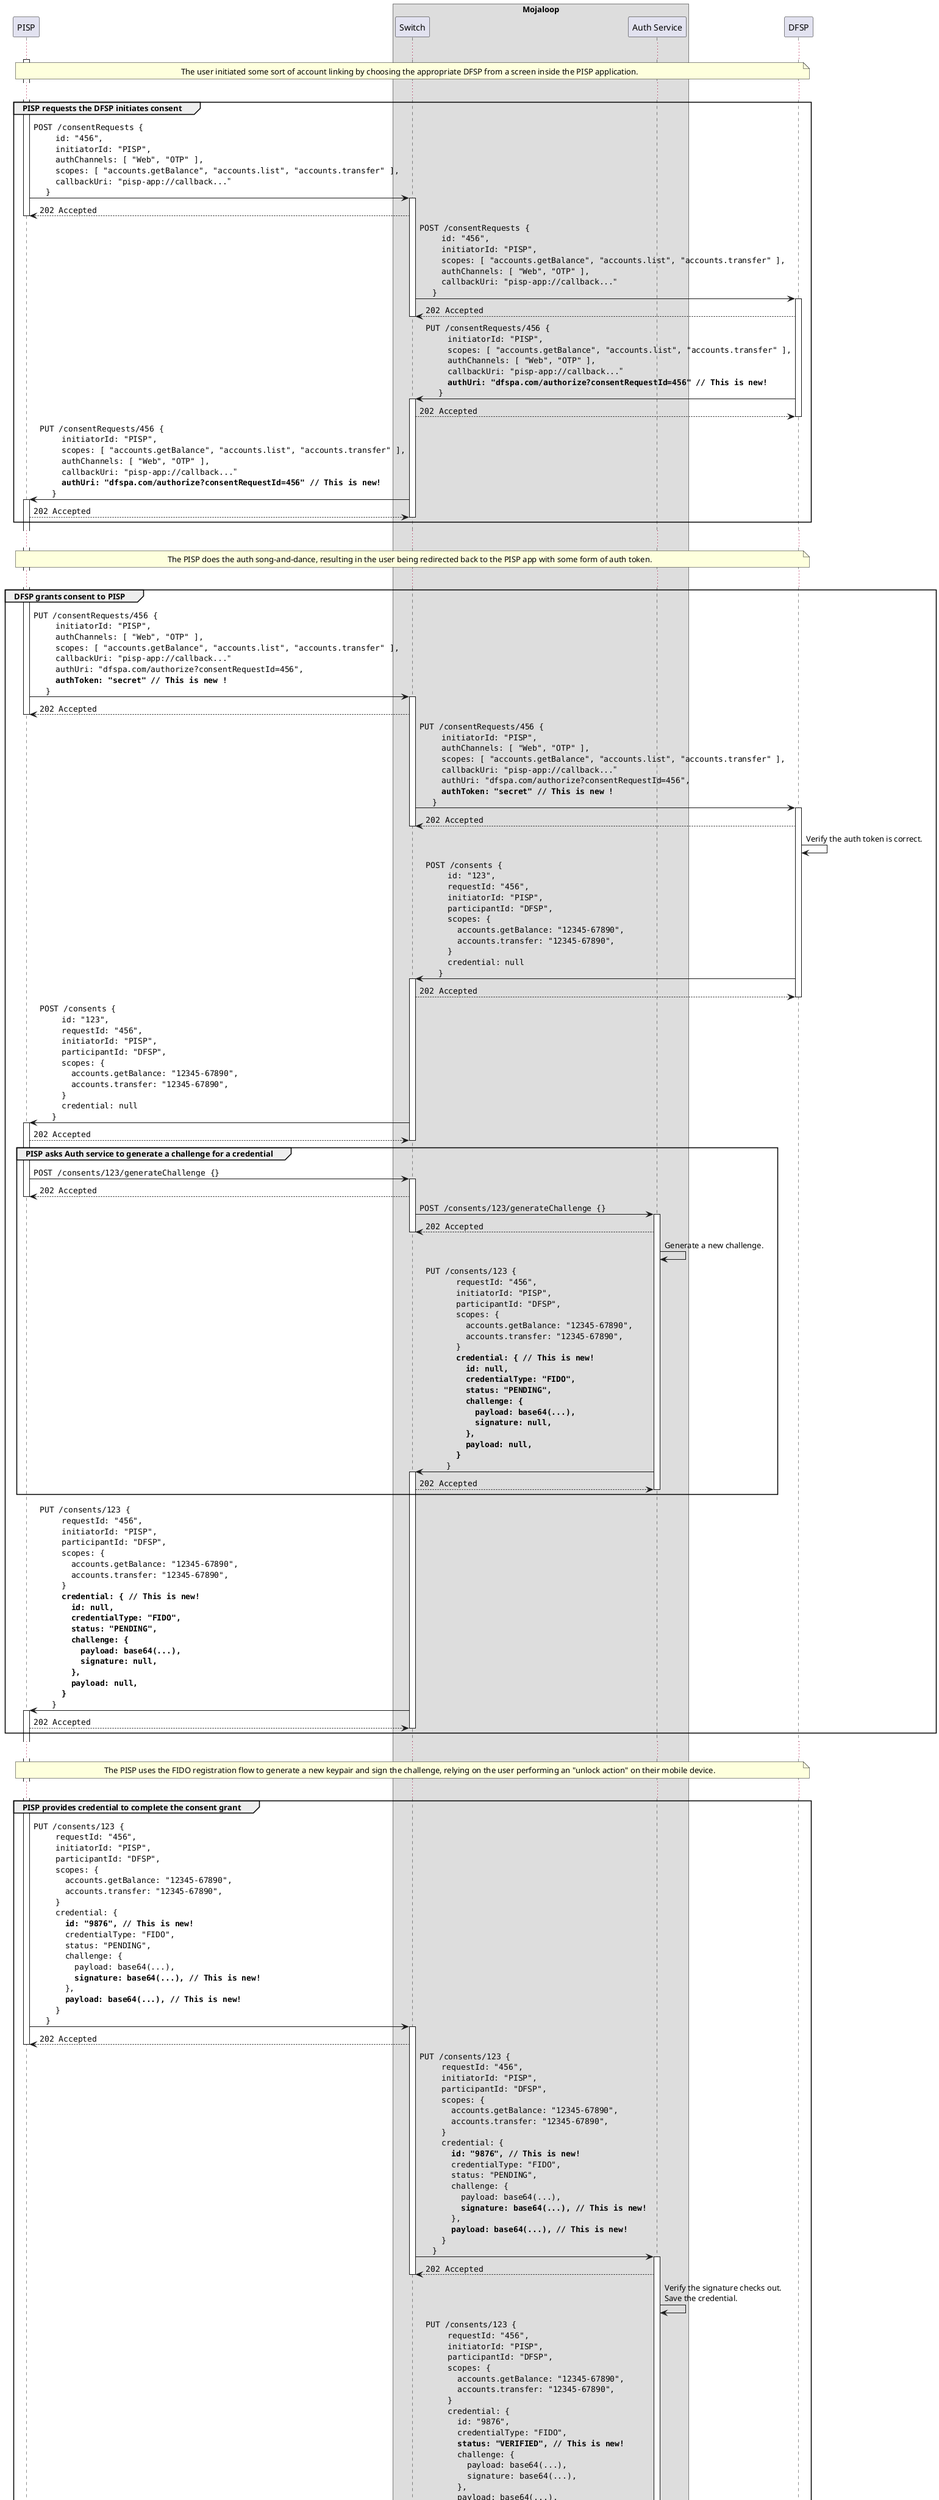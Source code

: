 @startuml linking-complete

!pragma teoz true

participant "PISP" as PISP

box "Mojaloop"
    participant Switch
    participant "Auth Service" as Auth
end box

participant "DFSP" as DFSP

activate PISP

...

note over PISP, DFSP
    The user initiated some sort of account linking by choosing the appropriate DFSP from a screen inside the PISP application.
end note

...

group PISP requests the DFSP initiates consent
    PISP -> Switch ++: ""POST /consentRequests {""\n\
      ""  id: "456",""\n\
      ""  initiatorId: "PISP",""\n\
      ""  authChannels: [ "Web", "OTP" ],""\n\
      ""  scopes: [ "accounts.getBalance", "accounts.list", "accounts.transfer" ],""\n\
      ""  callbackUri: "pisp-app://callback..."""\n\
      ""}""
    Switch --> PISP: ""202 Accepted""
    deactivate PISP

    Switch -> DFSP ++:  ""POST /consentRequests {""\n\
      ""  id: "456",""\n\
      ""  initiatorId: "PISP",""\n\
      ""  scopes: [ "accounts.getBalance", "accounts.list", "accounts.transfer" ],""\n\
      ""  authChannels: [ "Web", "OTP" ],""\n\
      ""  callbackUri: "pisp-app://callback..."""\n\
      ""}""
    DFSP --> Switch: ""202 Accepted""
    deactivate Switch

    DFSP -> Switch ++: ""PUT /consentRequests/456 {""\n\
      ""  initiatorId: "PISP",""\n\
      ""  scopes: [ "accounts.getBalance", "accounts.list", "accounts.transfer" ],""\n\
      ""  authChannels: [ "Web", "OTP" ],""\n\
      ""  callbackUri: "pisp-app://callback..."""\n\
      ""  **authUri: "dfspa.com/authorize?consentRequestId=456" // This is new!**""\n\
      ""}""
    Switch --> DFSP: ""202 Accepted""
    deactivate DFSP

    Switch -> PISP ++: ""PUT /consentRequests/456 {""\n\
      ""  initiatorId: "PISP",""\n\
      ""  scopes: [ "accounts.getBalance", "accounts.list", "accounts.transfer" ],""\n\
      ""  authChannels: [ "Web", "OTP" ],""\n\
      ""  callbackUri: "pisp-app://callback..."""\n\
      ""  **authUri: "dfspa.com/authorize?consentRequestId=456" // This is new!**""\n\
      ""}""
    PISP --> Switch: ""202 Accepted""
    deactivate Switch
end

...

note over PISP, DFSP
    The PISP does the auth song-and-dance, resulting in the user being redirected back to the PISP app with some form of auth token.
end note

...

group DFSP grants consent to PISP
    PISP -> Switch ++: ""PUT /consentRequests/456 {""\n\
      ""  initiatorId: "PISP",""\n\
      ""  authChannels: [ "Web", "OTP" ],""\n\
      ""  scopes: [ "accounts.getBalance", "accounts.list", "accounts.transfer" ],""\n\
      ""  callbackUri: "pisp-app://callback..."""\n\
      ""  authUri: "dfspa.com/authorize?consentRequestId=456",""\n\
      ""  **authToken: "secret" // This is new !**""\n\
      ""}""
    Switch --> PISP: ""202 Accepted""
    deactivate PISP

    Switch -> DFSP ++: ""PUT /consentRequests/456 {""\n\
      ""  initiatorId: "PISP",""\n\
      ""  authChannels: [ "Web", "OTP" ],""\n\
      ""  scopes: [ "accounts.getBalance", "accounts.list", "accounts.transfer" ],""\n\
      ""  callbackUri: "pisp-app://callback..."""\n\
      ""  authUri: "dfspa.com/authorize?consentRequestId=456",""\n\
      ""  **authToken: "secret" // This is new !**""\n\
      ""}""
    DFSP --> Switch: ""202 Accepted""
    deactivate Switch

    DFSP -> DFSP: Verify the auth token is correct.

    DFSP -> Switch ++: ""POST /consents {""\n\
      ""  id: "123",""\n\
      ""  requestId: "456",""\n\
      ""  initiatorId: "PISP",""\n\
      ""  participantId: "DFSP",""\n\
      ""  scopes: {""\n\
      ""    accounts.getBalance: "12345-67890",""\n\
      ""    accounts.transfer: "12345-67890",""\n\
      ""  }""\n\
      ""  credential: null""\n\
      ""}""
    Switch --> DFSP: ""202 Accepted""
    deactivate DFSP

    Switch -> PISP ++: ""POST /consents {""\n\
      ""  id: "123",""\n\
      ""  requestId: "456",""\n\
      ""  initiatorId: "PISP",""\n\
      ""  participantId: "DFSP",""\n\
      ""  scopes: {""\n\
      ""    accounts.getBalance: "12345-67890",""\n\
      ""    accounts.transfer: "12345-67890",""\n\
      ""  }""\n\
      ""  credential: null""\n\
      ""}""
    PISP --> Switch: ""202 Accepted""
    deactivate Switch

    group PISP asks Auth service to generate a challenge for a credential
        PISP -> Switch ++: ""POST /consents/123/generateChallenge {}""
        Switch --> PISP: ""202 Accepted""
        deactivate PISP

        Switch -> Auth ++: ""POST /consents/123/generateChallenge {}""
        Auth --> Switch: ""202 Accepted""
        deactivate Switch

        Auth -> Auth: Generate a new challenge.
        Auth -> Switch ++: ""PUT /consents/123 {""\n\
          ""  requestId: "456",""\n\
          ""  initiatorId: "PISP",""\n\
          ""  participantId: "DFSP",""\n\
          ""  scopes: {""\n\
          ""    accounts.getBalance: "12345-67890",""\n\
          ""    accounts.transfer: "12345-67890",""\n\
          ""  }""\n\
          ""  **credential: { // This is new!**""\n\
          ""    **id: null,**""\n\
          ""    **credentialType: "FIDO",**""\n\
          ""    **status: "PENDING",**""\n\
          ""    **challenge: {**""\n\
          ""      **payload: base64(...),**""\n\
          ""      **signature: null,**""\n\
          ""    **},**""\n\
          ""    **payload: null,**""\n\
          ""  **}**""\n\
          ""}""
        Switch --> Auth: ""202 Accepted""
        deactivate Auth
    end

    Switch -> PISP ++: ""PUT /consents/123 {""\n\
      ""  requestId: "456",""\n\
      ""  initiatorId: "PISP",""\n\
      ""  participantId: "DFSP",""\n\
      ""  scopes: {""\n\
      ""    accounts.getBalance: "12345-67890",""\n\
      ""    accounts.transfer: "12345-67890",""\n\
      ""  }""\n\
      ""  **credential: { // This is new!**""\n\
      ""    **id: null,**""\n\
      ""    **credentialType: "FIDO",**""\n\
      ""    **status: "PENDING",**""\n\
      ""    **challenge: {**""\n\
      ""      **payload: base64(...),**""\n\
      ""      **signature: null,**""\n\
      ""    **},**""\n\
      ""    **payload: null,**""\n\
      ""  **}**""\n\
      ""}""
    PISP --> Switch: ""202 Accepted""
    deactivate Switch
end

...

note over PISP, DFSP
    The PISP uses the FIDO registration flow to generate a new keypair and sign the challenge, relying on the user performing an "unlock action" on their mobile device.
end note

...

group PISP provides credential to complete the consent grant
    PISP -> Switch ++: ""PUT /consents/123 {""\n\
      ""  requestId: "456",""\n\
      ""  initiatorId: "PISP",""\n\
      ""  participantId: "DFSP",""\n\
      ""  scopes: {""\n\
      ""    accounts.getBalance: "12345-67890",""\n\
      ""    accounts.transfer: "12345-67890",""\n\
      ""  }""\n\
      ""  credential: {""\n\
      ""    **id: "9876", // This is new!**""\n\
      ""    credentialType: "FIDO",""\n\
      ""    status: "PENDING",""\n\
      ""    challenge: {""\n\
      ""      payload: base64(...),""\n\
      ""      **signature: base64(...), // This is new!**""\n\
      ""    },""\n\
      ""    **payload: base64(...), // This is new!**""\n\
      ""  }""\n\
      ""}""
    Switch --> PISP: ""202 Accepted""
    deactivate PISP

    Switch -> Auth ++: ""PUT /consents/123 {""\n\
      ""  requestId: "456",""\n\
      ""  initiatorId: "PISP",""\n\
      ""  participantId: "DFSP",""\n\
      ""  scopes: {""\n\
      ""    accounts.getBalance: "12345-67890",""\n\
      ""    accounts.transfer: "12345-67890",""\n\
      ""  }""\n\
      ""  credential: {""\n\
      ""    **id: "9876", // This is new!**""\n\
      ""    credentialType: "FIDO",""\n\
      ""    status: "PENDING",""\n\
      ""    challenge: {""\n\
      ""      payload: base64(...),""\n\
      ""      **signature: base64(...), // This is new!**""\n\
      ""    },""\n\
      ""    **payload: base64(...), // This is new!**""\n\
      ""  }""\n\
      ""}""
    Auth --> Switch: ""202 Accepted""
    deactivate Switch

    Auth -> Auth: Verify the signature checks out.\nSave the credential.
    Auth -> Switch ++: ""PUT /consents/123 {""\n\
      ""  requestId: "456",""\n\
      ""  initiatorId: "PISP",""\n\
      ""  participantId: "DFSP",""\n\
      ""  scopes: {""\n\
      ""    accounts.getBalance: "12345-67890",""\n\
      ""    accounts.transfer: "12345-67890",""\n\
      ""  }""\n\
      ""  credential: {""\n\
      ""    id: "9876",""\n\
      ""    credentialType: "FIDO",""\n\
      ""    **status: "VERIFIED", // This is new!**""\n\
      ""    challenge: {""\n\
      ""      payload: base64(...),""\n\
      ""      signature: base64(...),""\n\
      ""    },""\n\
      ""    payload: base64(...),""\n\
      ""  }""\n\
      ""}""
    Switch --> Auth: ""200 OK""
    deactivate Auth

    Switch -> PISP ++: ""PUT /consents/123 {""\n\
      ""  requestId: "456",""\n\
      ""  initiatorId: "PISP",""\n\
      ""  participantId: "DFSP",""\n\
      ""  scopes: {""\n\
      ""    accounts.getBalance: "12345-67890",""\n\
      ""    accounts.transfer: "12345-67890",""\n\
      ""  }""\n\
      ""  credential: {""\n\
      ""    id: "9876",""\n\
      ""    credentialType: "FIDO",""\n\
      ""    status: "VERIFIED",""\n\
      ""    challenge: {""\n\
      ""      payload: base64(...),""\n\
      ""      signature: base64(...),""\n\
      ""    },""\n\
      ""    payload: base64(...),""\n\
      ""  }""\n\
      ""}""
    & Switch -> DFSP ++: ""PUT /consents/123 {""\n\
      ""  requestId: "456",""\n\
      ""  initiatorId: "PISP",""\n\
      ""  participantId: "DFSP",""\n\
      ""  scopes: {""\n\
      ""    accounts.getBalance: "12345-67890",""\n\
      ""    accounts.transfer: "12345-67890",""\n\
      ""  }""\n\
      ""  credential: {""\n\
      ""    id: "9876",""\n\
      ""    credentialType: "FIDO",""\n\
      ""    status: "VERIFIED",""\n\
      ""    challenge: {""\n\
      ""      payload: base64(...),""\n\
      ""      signature: base64(...),""\n\
      ""    },""\n\
      ""    payload: base64(...),""\n\
      ""  }""\n\
      ""}""
    PISP --> Switch --: ""200 OK""
    & DFSP --> Switch --: ""200 OK""
    deactivate Switch
end

@enduml
